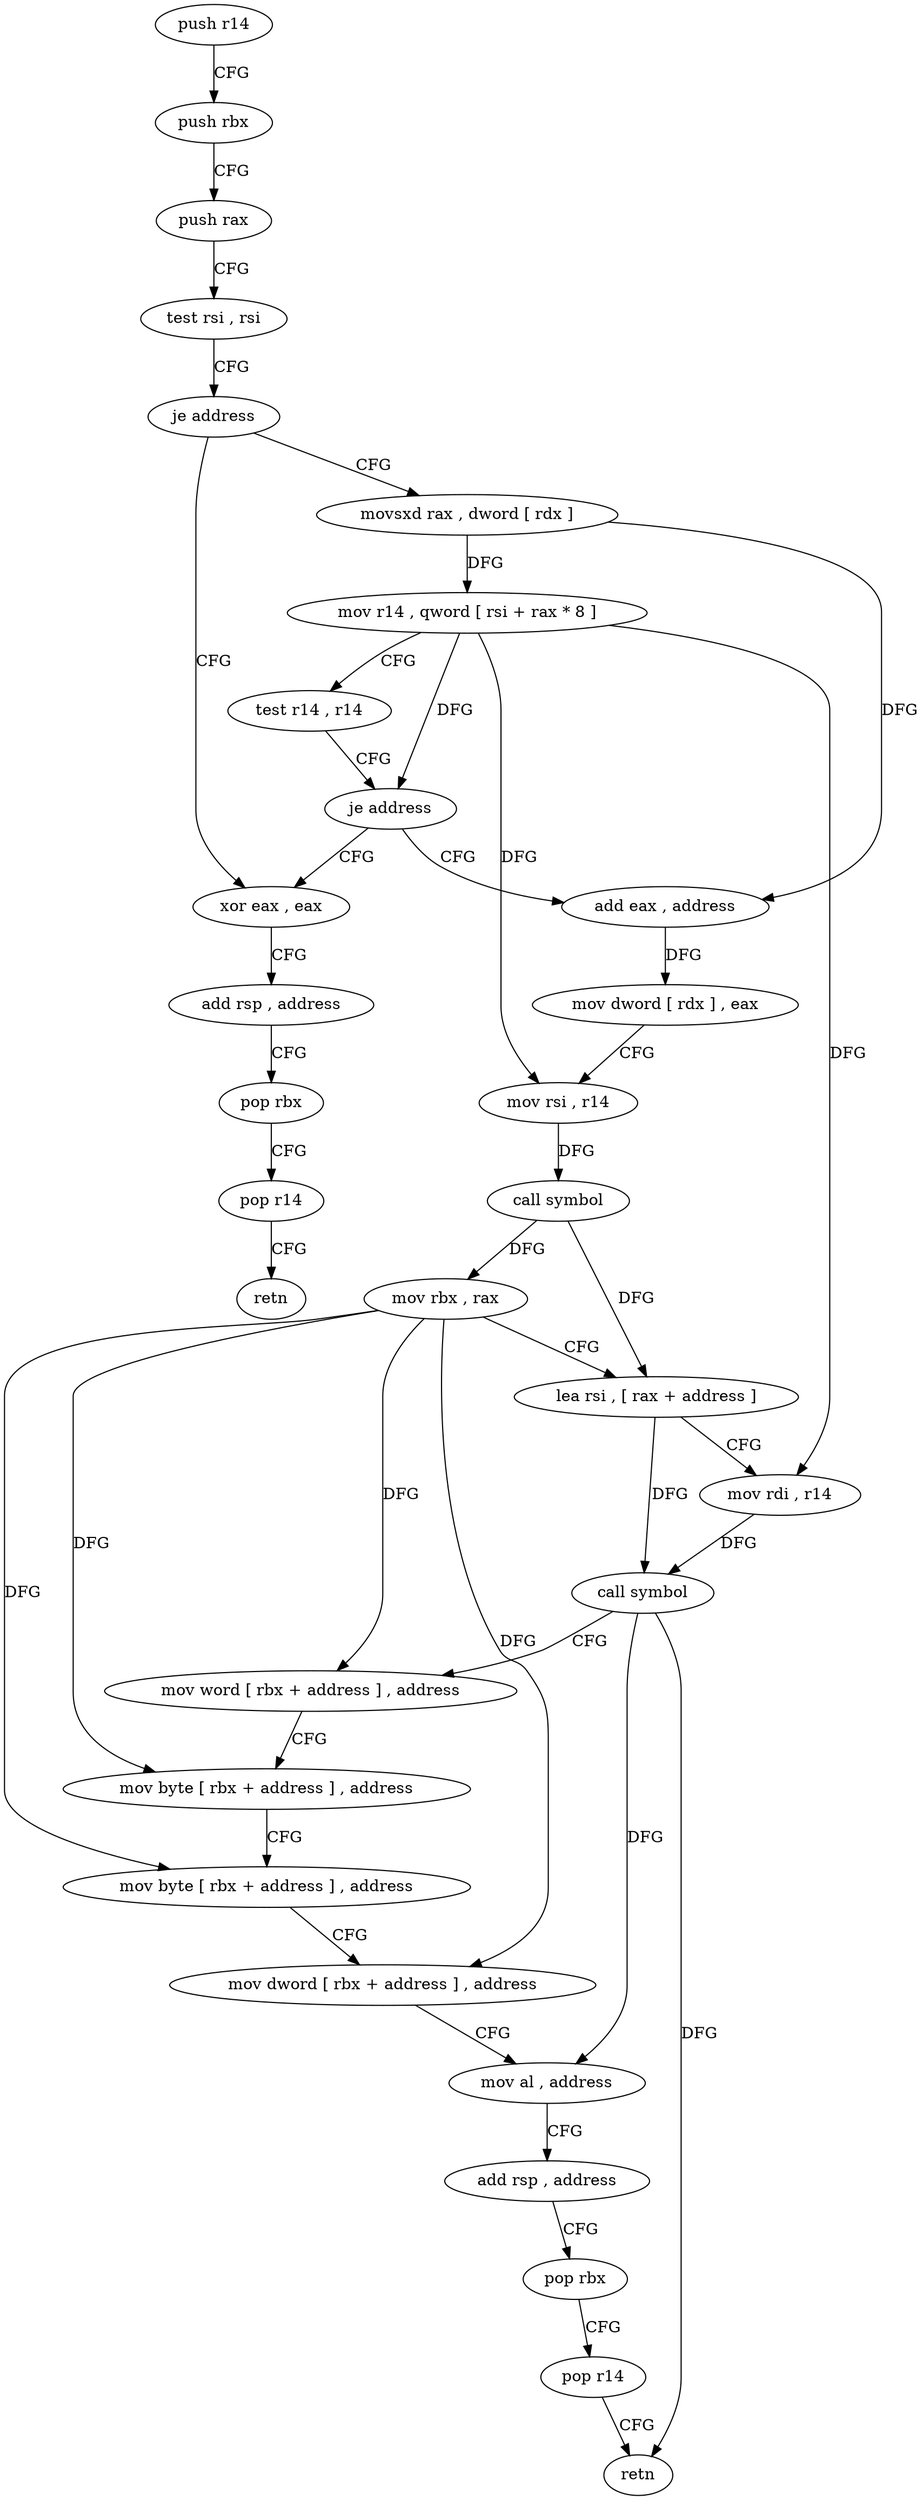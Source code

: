 digraph "func" {
"4245568" [label = "push r14" ]
"4245570" [label = "push rbx" ]
"4245571" [label = "push rax" ]
"4245572" [label = "test rsi , rsi" ]
"4245575" [label = "je address" ]
"4245648" [label = "xor eax , eax" ]
"4245577" [label = "movsxd rax , dword [ rdx ]" ]
"4245650" [label = "add rsp , address" ]
"4245654" [label = "pop rbx" ]
"4245655" [label = "pop r14" ]
"4245657" [label = "retn" ]
"4245580" [label = "mov r14 , qword [ rsi + rax * 8 ]" ]
"4245584" [label = "test r14 , r14" ]
"4245587" [label = "je address" ]
"4245589" [label = "add eax , address" ]
"4245592" [label = "mov dword [ rdx ] , eax" ]
"4245594" [label = "mov rsi , r14" ]
"4245597" [label = "call symbol" ]
"4245602" [label = "mov rbx , rax" ]
"4245605" [label = "lea rsi , [ rax + address ]" ]
"4245609" [label = "mov rdi , r14" ]
"4245612" [label = "call symbol" ]
"4245617" [label = "mov word [ rbx + address ] , address" ]
"4245623" [label = "mov byte [ rbx + address ] , address" ]
"4245627" [label = "mov byte [ rbx + address ] , address" ]
"4245631" [label = "mov dword [ rbx + address ] , address" ]
"4245638" [label = "mov al , address" ]
"4245640" [label = "add rsp , address" ]
"4245644" [label = "pop rbx" ]
"4245645" [label = "pop r14" ]
"4245647" [label = "retn" ]
"4245568" -> "4245570" [ label = "CFG" ]
"4245570" -> "4245571" [ label = "CFG" ]
"4245571" -> "4245572" [ label = "CFG" ]
"4245572" -> "4245575" [ label = "CFG" ]
"4245575" -> "4245648" [ label = "CFG" ]
"4245575" -> "4245577" [ label = "CFG" ]
"4245648" -> "4245650" [ label = "CFG" ]
"4245577" -> "4245580" [ label = "DFG" ]
"4245577" -> "4245589" [ label = "DFG" ]
"4245650" -> "4245654" [ label = "CFG" ]
"4245654" -> "4245655" [ label = "CFG" ]
"4245655" -> "4245657" [ label = "CFG" ]
"4245580" -> "4245584" [ label = "CFG" ]
"4245580" -> "4245587" [ label = "DFG" ]
"4245580" -> "4245594" [ label = "DFG" ]
"4245580" -> "4245609" [ label = "DFG" ]
"4245584" -> "4245587" [ label = "CFG" ]
"4245587" -> "4245648" [ label = "CFG" ]
"4245587" -> "4245589" [ label = "CFG" ]
"4245589" -> "4245592" [ label = "DFG" ]
"4245592" -> "4245594" [ label = "CFG" ]
"4245594" -> "4245597" [ label = "DFG" ]
"4245597" -> "4245602" [ label = "DFG" ]
"4245597" -> "4245605" [ label = "DFG" ]
"4245602" -> "4245605" [ label = "CFG" ]
"4245602" -> "4245617" [ label = "DFG" ]
"4245602" -> "4245623" [ label = "DFG" ]
"4245602" -> "4245627" [ label = "DFG" ]
"4245602" -> "4245631" [ label = "DFG" ]
"4245605" -> "4245609" [ label = "CFG" ]
"4245605" -> "4245612" [ label = "DFG" ]
"4245609" -> "4245612" [ label = "DFG" ]
"4245612" -> "4245617" [ label = "CFG" ]
"4245612" -> "4245638" [ label = "DFG" ]
"4245612" -> "4245647" [ label = "DFG" ]
"4245617" -> "4245623" [ label = "CFG" ]
"4245623" -> "4245627" [ label = "CFG" ]
"4245627" -> "4245631" [ label = "CFG" ]
"4245631" -> "4245638" [ label = "CFG" ]
"4245638" -> "4245640" [ label = "CFG" ]
"4245640" -> "4245644" [ label = "CFG" ]
"4245644" -> "4245645" [ label = "CFG" ]
"4245645" -> "4245647" [ label = "CFG" ]
}

